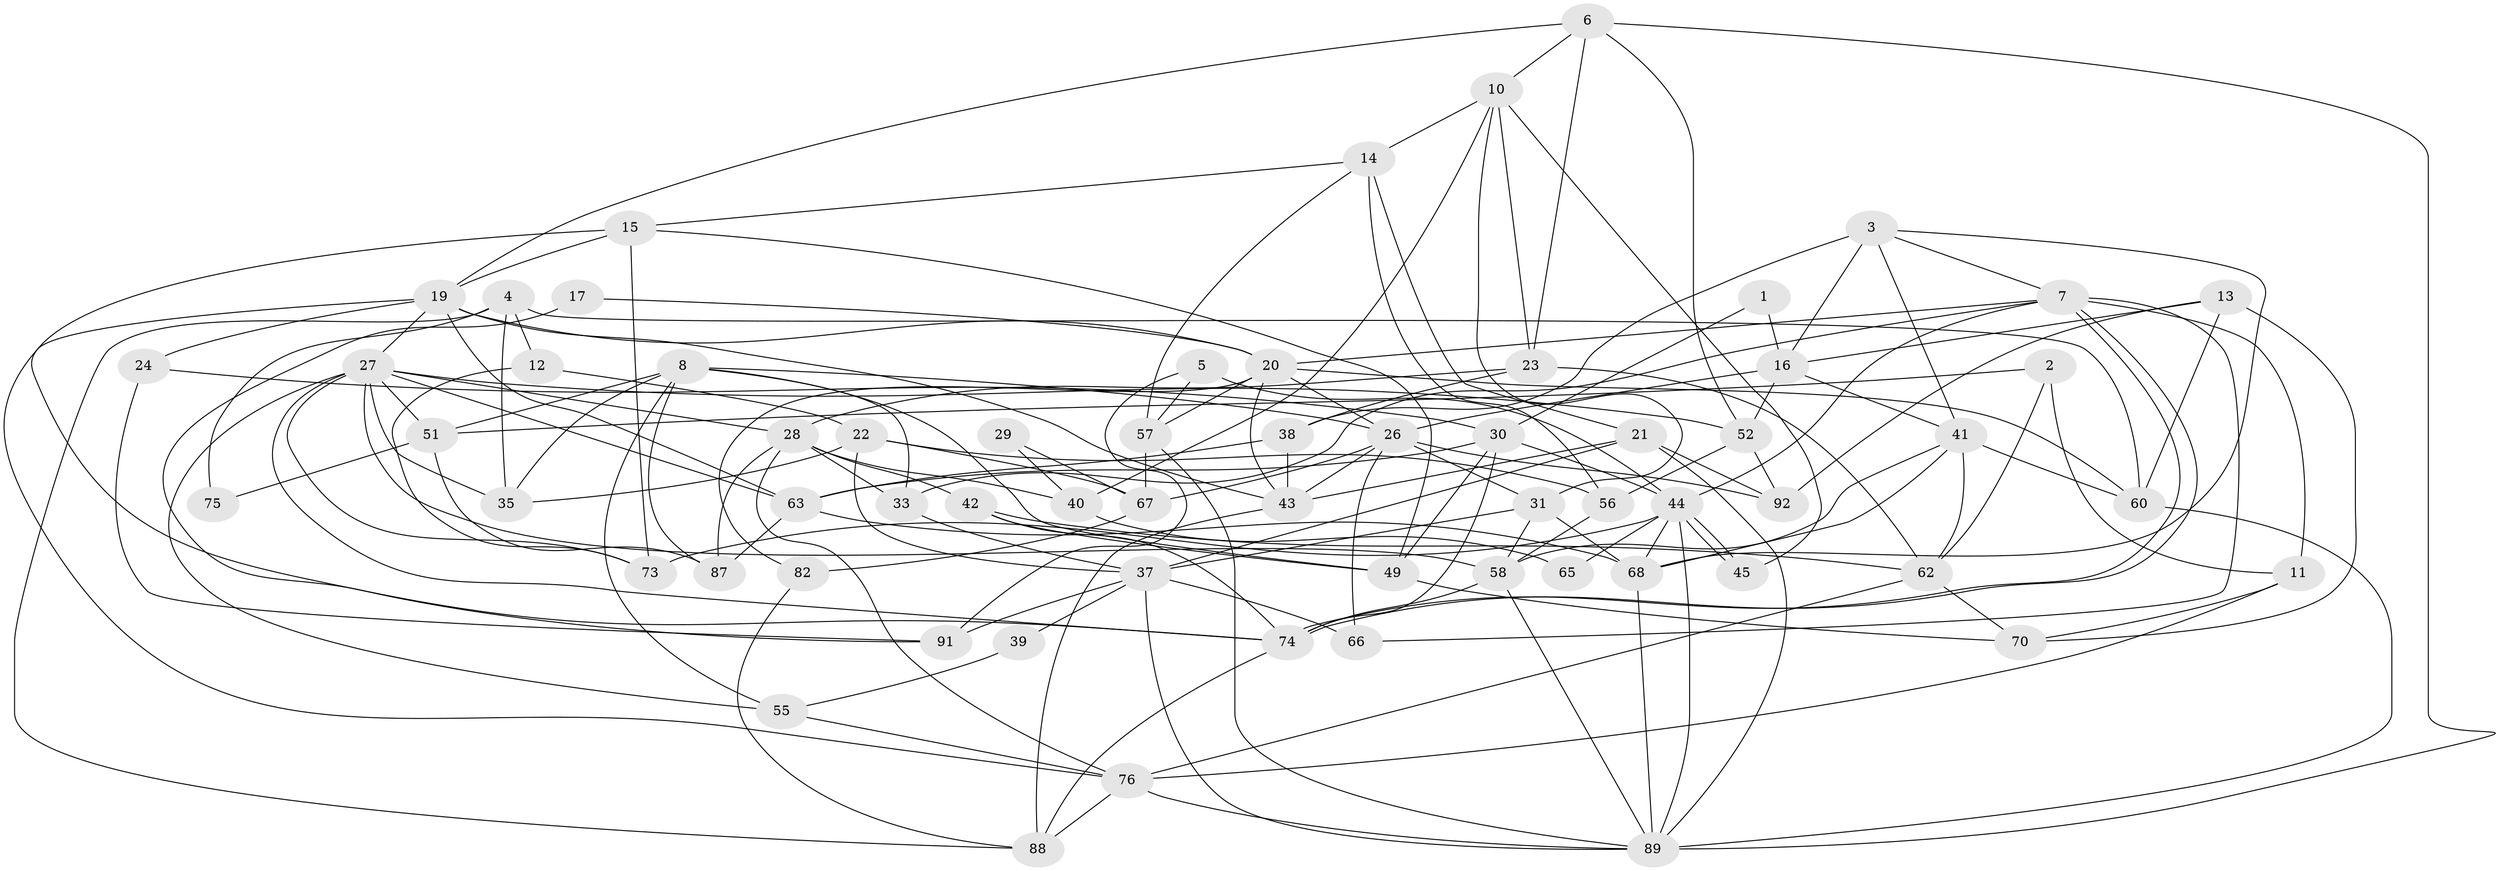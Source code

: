 // Generated by graph-tools (version 1.1) at 2025/24/03/03/25 07:24:00]
// undirected, 64 vertices, 160 edges
graph export_dot {
graph [start="1"]
  node [color=gray90,style=filled];
  1;
  2 [super="+32"];
  3 [super="+36"];
  4 [super="+9"];
  5;
  6 [super="+18"];
  7 [super="+47"];
  8 [super="+86"];
  10 [super="+54"];
  11 [super="+48"];
  12;
  13;
  14;
  15 [super="+79"];
  16 [super="+25"];
  17;
  19 [super="+90"];
  20 [super="+59"];
  21 [super="+34"];
  22;
  23;
  24;
  26 [super="+64"];
  27 [super="+99"];
  28 [super="+46"];
  29;
  30 [super="+96"];
  31 [super="+77"];
  33 [super="+81"];
  35;
  37 [super="+50"];
  38 [super="+61"];
  39;
  40;
  41;
  42;
  43 [super="+93"];
  44 [super="+84"];
  45;
  49 [super="+53"];
  51;
  52 [super="+83"];
  55;
  56;
  57 [super="+78"];
  58 [super="+80"];
  60;
  62 [super="+69"];
  63 [super="+72"];
  65;
  66;
  67 [super="+100"];
  68 [super="+71"];
  70;
  73 [super="+85"];
  74 [super="+98"];
  75;
  76;
  82;
  87 [super="+94"];
  88;
  89 [super="+95"];
  91 [super="+97"];
  92;
  1 -- 16;
  1 -- 30;
  2 -- 51;
  2 -- 11;
  2 -- 62;
  3 -- 38;
  3 -- 41;
  3 -- 7;
  3 -- 16;
  3 -- 68;
  4 -- 12;
  4 -- 88;
  4 -- 35;
  4 -- 75;
  4 -- 60;
  5 -- 57;
  5 -- 44;
  5 -- 91;
  6 -- 23;
  6 -- 19;
  6 -- 89;
  6 -- 10;
  6 -- 52;
  7 -- 74;
  7 -- 74;
  7 -- 11;
  7 -- 66;
  7 -- 44;
  7 -- 33;
  7 -- 20;
  8 -- 55;
  8 -- 35;
  8 -- 87;
  8 -- 26;
  8 -- 33;
  8 -- 51;
  8 -- 49;
  10 -- 14;
  10 -- 45;
  10 -- 23;
  10 -- 40;
  10 -- 31;
  11 -- 70;
  11 -- 76;
  12 -- 22;
  12 -- 73;
  13 -- 92;
  13 -- 60;
  13 -- 16;
  13 -- 70;
  14 -- 56;
  14 -- 15;
  14 -- 57;
  14 -- 21;
  15 -- 73;
  15 -- 49;
  15 -- 74;
  15 -- 19;
  16 -- 41;
  16 -- 26;
  16 -- 52;
  17 -- 91;
  17 -- 20;
  19 -- 43;
  19 -- 76;
  19 -- 24;
  19 -- 27;
  19 -- 20;
  19 -- 63;
  20 -- 60;
  20 -- 82;
  20 -- 26;
  20 -- 43;
  20 -- 57;
  21 -- 89;
  21 -- 92;
  21 -- 37 [weight=2];
  21 -- 43;
  22 -- 56;
  22 -- 35;
  22 -- 67;
  22 -- 37;
  23 -- 62;
  23 -- 28;
  23 -- 38;
  24 -- 91;
  24 -- 30;
  26 -- 66;
  26 -- 67;
  26 -- 43;
  26 -- 92;
  26 -- 31;
  27 -- 35;
  27 -- 73;
  27 -- 51;
  27 -- 55;
  27 -- 58;
  27 -- 28;
  27 -- 63;
  27 -- 52;
  27 -- 74;
  28 -- 76;
  28 -- 42;
  28 -- 40;
  28 -- 33;
  28 -- 87;
  29 -- 40;
  29 -- 67;
  30 -- 74;
  30 -- 49;
  30 -- 44;
  30 -- 63;
  31 -- 58;
  31 -- 68;
  31 -- 37;
  33 -- 37;
  37 -- 39;
  37 -- 66;
  37 -- 89;
  37 -- 91;
  38 -- 43;
  38 -- 63;
  39 -- 55;
  40 -- 65;
  41 -- 60;
  41 -- 58;
  41 -- 68;
  41 -- 62;
  42 -- 74;
  42 -- 49;
  42 -- 62;
  43 -- 88;
  44 -- 45;
  44 -- 45;
  44 -- 65;
  44 -- 68 [weight=2];
  44 -- 73 [weight=2];
  44 -- 89;
  49 -- 70;
  51 -- 87;
  51 -- 75;
  52 -- 56;
  52 -- 92;
  55 -- 76;
  56 -- 58;
  57 -- 67;
  57 -- 89;
  58 -- 89;
  58 -- 74;
  60 -- 89;
  62 -- 76;
  62 -- 70;
  63 -- 68;
  63 -- 87;
  67 -- 82 [weight=2];
  68 -- 89;
  74 -- 88;
  76 -- 88;
  76 -- 89;
  82 -- 88;
}
